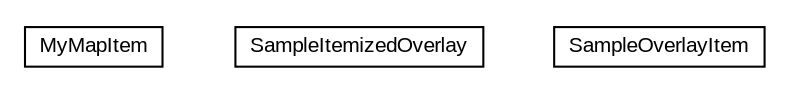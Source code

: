 #!/usr/local/bin/dot
#
# Class diagram 
# Generated by UMLGraph version R5_6-24-gf6e263 (http://www.umlgraph.org/)
#

digraph G {
	edge [fontname="arial",fontsize=10,labelfontname="arial",labelfontsize=10];
	node [fontname="arial",fontsize=10,shape=plaintext];
	nodesep=0.25;
	ranksep=0.5;
	// org.osmdroid.samplefragments.models.MyMapItem
	c7189 [label=<<table title="org.osmdroid.samplefragments.models.MyMapItem" border="0" cellborder="1" cellspacing="0" cellpadding="2" port="p" href="./MyMapItem.html">
		<tr><td><table border="0" cellspacing="0" cellpadding="1">
<tr><td align="center" balign="center"> MyMapItem </td></tr>
		</table></td></tr>
		</table>>, URL="./MyMapItem.html", fontname="arial", fontcolor="black", fontsize=10.0];
	// org.osmdroid.samplefragments.models.SampleItemizedOverlay
	c7190 [label=<<table title="org.osmdroid.samplefragments.models.SampleItemizedOverlay" border="0" cellborder="1" cellspacing="0" cellpadding="2" port="p" href="./SampleItemizedOverlay.html">
		<tr><td><table border="0" cellspacing="0" cellpadding="1">
<tr><td align="center" balign="center"> SampleItemizedOverlay </td></tr>
		</table></td></tr>
		</table>>, URL="./SampleItemizedOverlay.html", fontname="arial", fontcolor="black", fontsize=10.0];
	// org.osmdroid.samplefragments.models.SampleOverlayItem
	c7191 [label=<<table title="org.osmdroid.samplefragments.models.SampleOverlayItem" border="0" cellborder="1" cellspacing="0" cellpadding="2" port="p" href="./SampleOverlayItem.html">
		<tr><td><table border="0" cellspacing="0" cellpadding="1">
<tr><td align="center" balign="center"> SampleOverlayItem </td></tr>
		</table></td></tr>
		</table>>, URL="./SampleOverlayItem.html", fontname="arial", fontcolor="black", fontsize=10.0];
}

